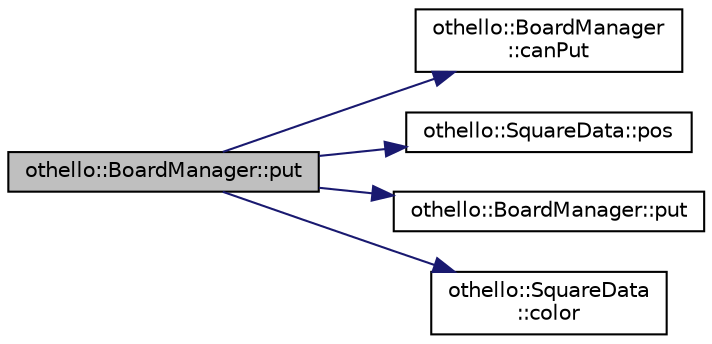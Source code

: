 digraph "othello::BoardManager::put"
{
  edge [fontname="Helvetica",fontsize="10",labelfontname="Helvetica",labelfontsize="10"];
  node [fontname="Helvetica",fontsize="10",shape=record];
  rankdir="LR";
  Node1 [label="othello::BoardManager::put",height=0.2,width=0.4,color="black", fillcolor="grey75", style="filled", fontcolor="black"];
  Node1 -> Node2 [color="midnightblue",fontsize="10",style="solid",fontname="Helvetica"];
  Node2 [label="othello::BoardManager\l::canPut",height=0.2,width=0.4,color="black", fillcolor="white", style="filled",URL="$df/d71/classothello_1_1_board_manager.html#a17cb1a3fdc1e58ac8ea08b5550826477"];
  Node1 -> Node3 [color="midnightblue",fontsize="10",style="solid",fontname="Helvetica"];
  Node3 [label="othello::SquareData::pos",height=0.2,width=0.4,color="black", fillcolor="white", style="filled",URL="$d3/de5/classothello_1_1_square_data.html#abfcc0c1b7e36a0ffd8ecbfb2ffb9eb8a"];
  Node1 -> Node4 [color="midnightblue",fontsize="10",style="solid",fontname="Helvetica"];
  Node4 [label="othello::BoardManager::put",height=0.2,width=0.4,color="black", fillcolor="white", style="filled",URL="$df/d71/classothello_1_1_board_manager.html#a43e856db734f4861f7977bc84545fce3"];
  Node1 -> Node5 [color="midnightblue",fontsize="10",style="solid",fontname="Helvetica"];
  Node5 [label="othello::SquareData\l::color",height=0.2,width=0.4,color="black", fillcolor="white", style="filled",URL="$d3/de5/classothello_1_1_square_data.html#ad2d850b35872533a130929619844324d"];
}
